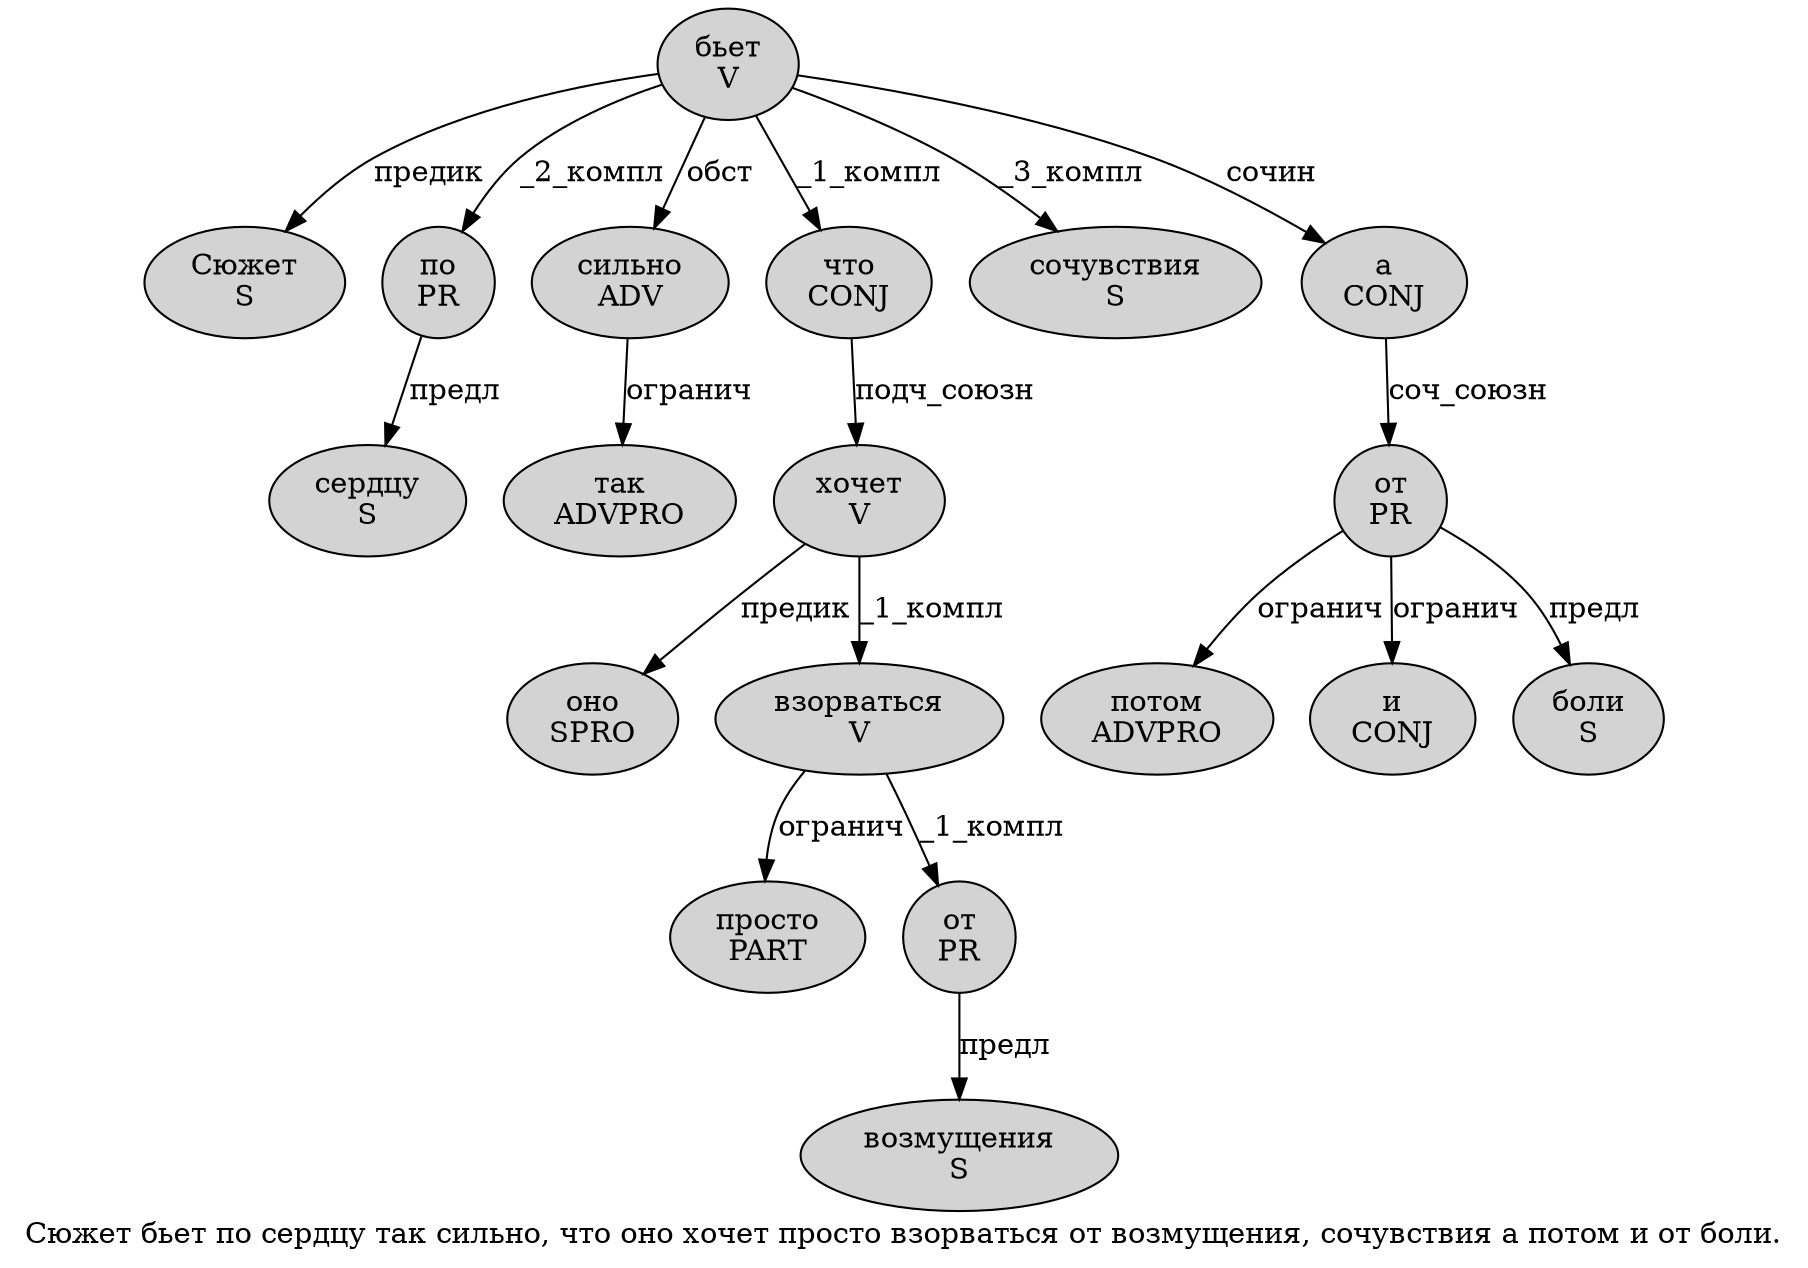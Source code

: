 digraph SENTENCE_26 {
	graph [label="Сюжет бьет по сердцу так сильно, что оно хочет просто взорваться от возмущения, сочувствия а потом и от боли."]
	node [style=filled]
		0 [label="Сюжет
S" color="" fillcolor=lightgray penwidth=1 shape=ellipse]
		1 [label="бьет
V" color="" fillcolor=lightgray penwidth=1 shape=ellipse]
		2 [label="по
PR" color="" fillcolor=lightgray penwidth=1 shape=ellipse]
		3 [label="сердцу
S" color="" fillcolor=lightgray penwidth=1 shape=ellipse]
		4 [label="так
ADVPRO" color="" fillcolor=lightgray penwidth=1 shape=ellipse]
		5 [label="сильно
ADV" color="" fillcolor=lightgray penwidth=1 shape=ellipse]
		7 [label="что
CONJ" color="" fillcolor=lightgray penwidth=1 shape=ellipse]
		8 [label="оно
SPRO" color="" fillcolor=lightgray penwidth=1 shape=ellipse]
		9 [label="хочет
V" color="" fillcolor=lightgray penwidth=1 shape=ellipse]
		10 [label="просто
PART" color="" fillcolor=lightgray penwidth=1 shape=ellipse]
		11 [label="взорваться
V" color="" fillcolor=lightgray penwidth=1 shape=ellipse]
		12 [label="от
PR" color="" fillcolor=lightgray penwidth=1 shape=ellipse]
		13 [label="возмущения
S" color="" fillcolor=lightgray penwidth=1 shape=ellipse]
		15 [label="сочувствия
S" color="" fillcolor=lightgray penwidth=1 shape=ellipse]
		16 [label="а
CONJ" color="" fillcolor=lightgray penwidth=1 shape=ellipse]
		17 [label="потом
ADVPRO" color="" fillcolor=lightgray penwidth=1 shape=ellipse]
		18 [label="и
CONJ" color="" fillcolor=lightgray penwidth=1 shape=ellipse]
		19 [label="от
PR" color="" fillcolor=lightgray penwidth=1 shape=ellipse]
		20 [label="боли
S" color="" fillcolor=lightgray penwidth=1 shape=ellipse]
			11 -> 10 [label="огранич"]
			11 -> 12 [label="_1_компл"]
			2 -> 3 [label="предл"]
			19 -> 17 [label="огранич"]
			19 -> 18 [label="огранич"]
			19 -> 20 [label="предл"]
			7 -> 9 [label="подч_союзн"]
			9 -> 8 [label="предик"]
			9 -> 11 [label="_1_компл"]
			1 -> 0 [label="предик"]
			1 -> 2 [label="_2_компл"]
			1 -> 5 [label="обст"]
			1 -> 7 [label="_1_компл"]
			1 -> 15 [label="_3_компл"]
			1 -> 16 [label="сочин"]
			5 -> 4 [label="огранич"]
			12 -> 13 [label="предл"]
			16 -> 19 [label="соч_союзн"]
}